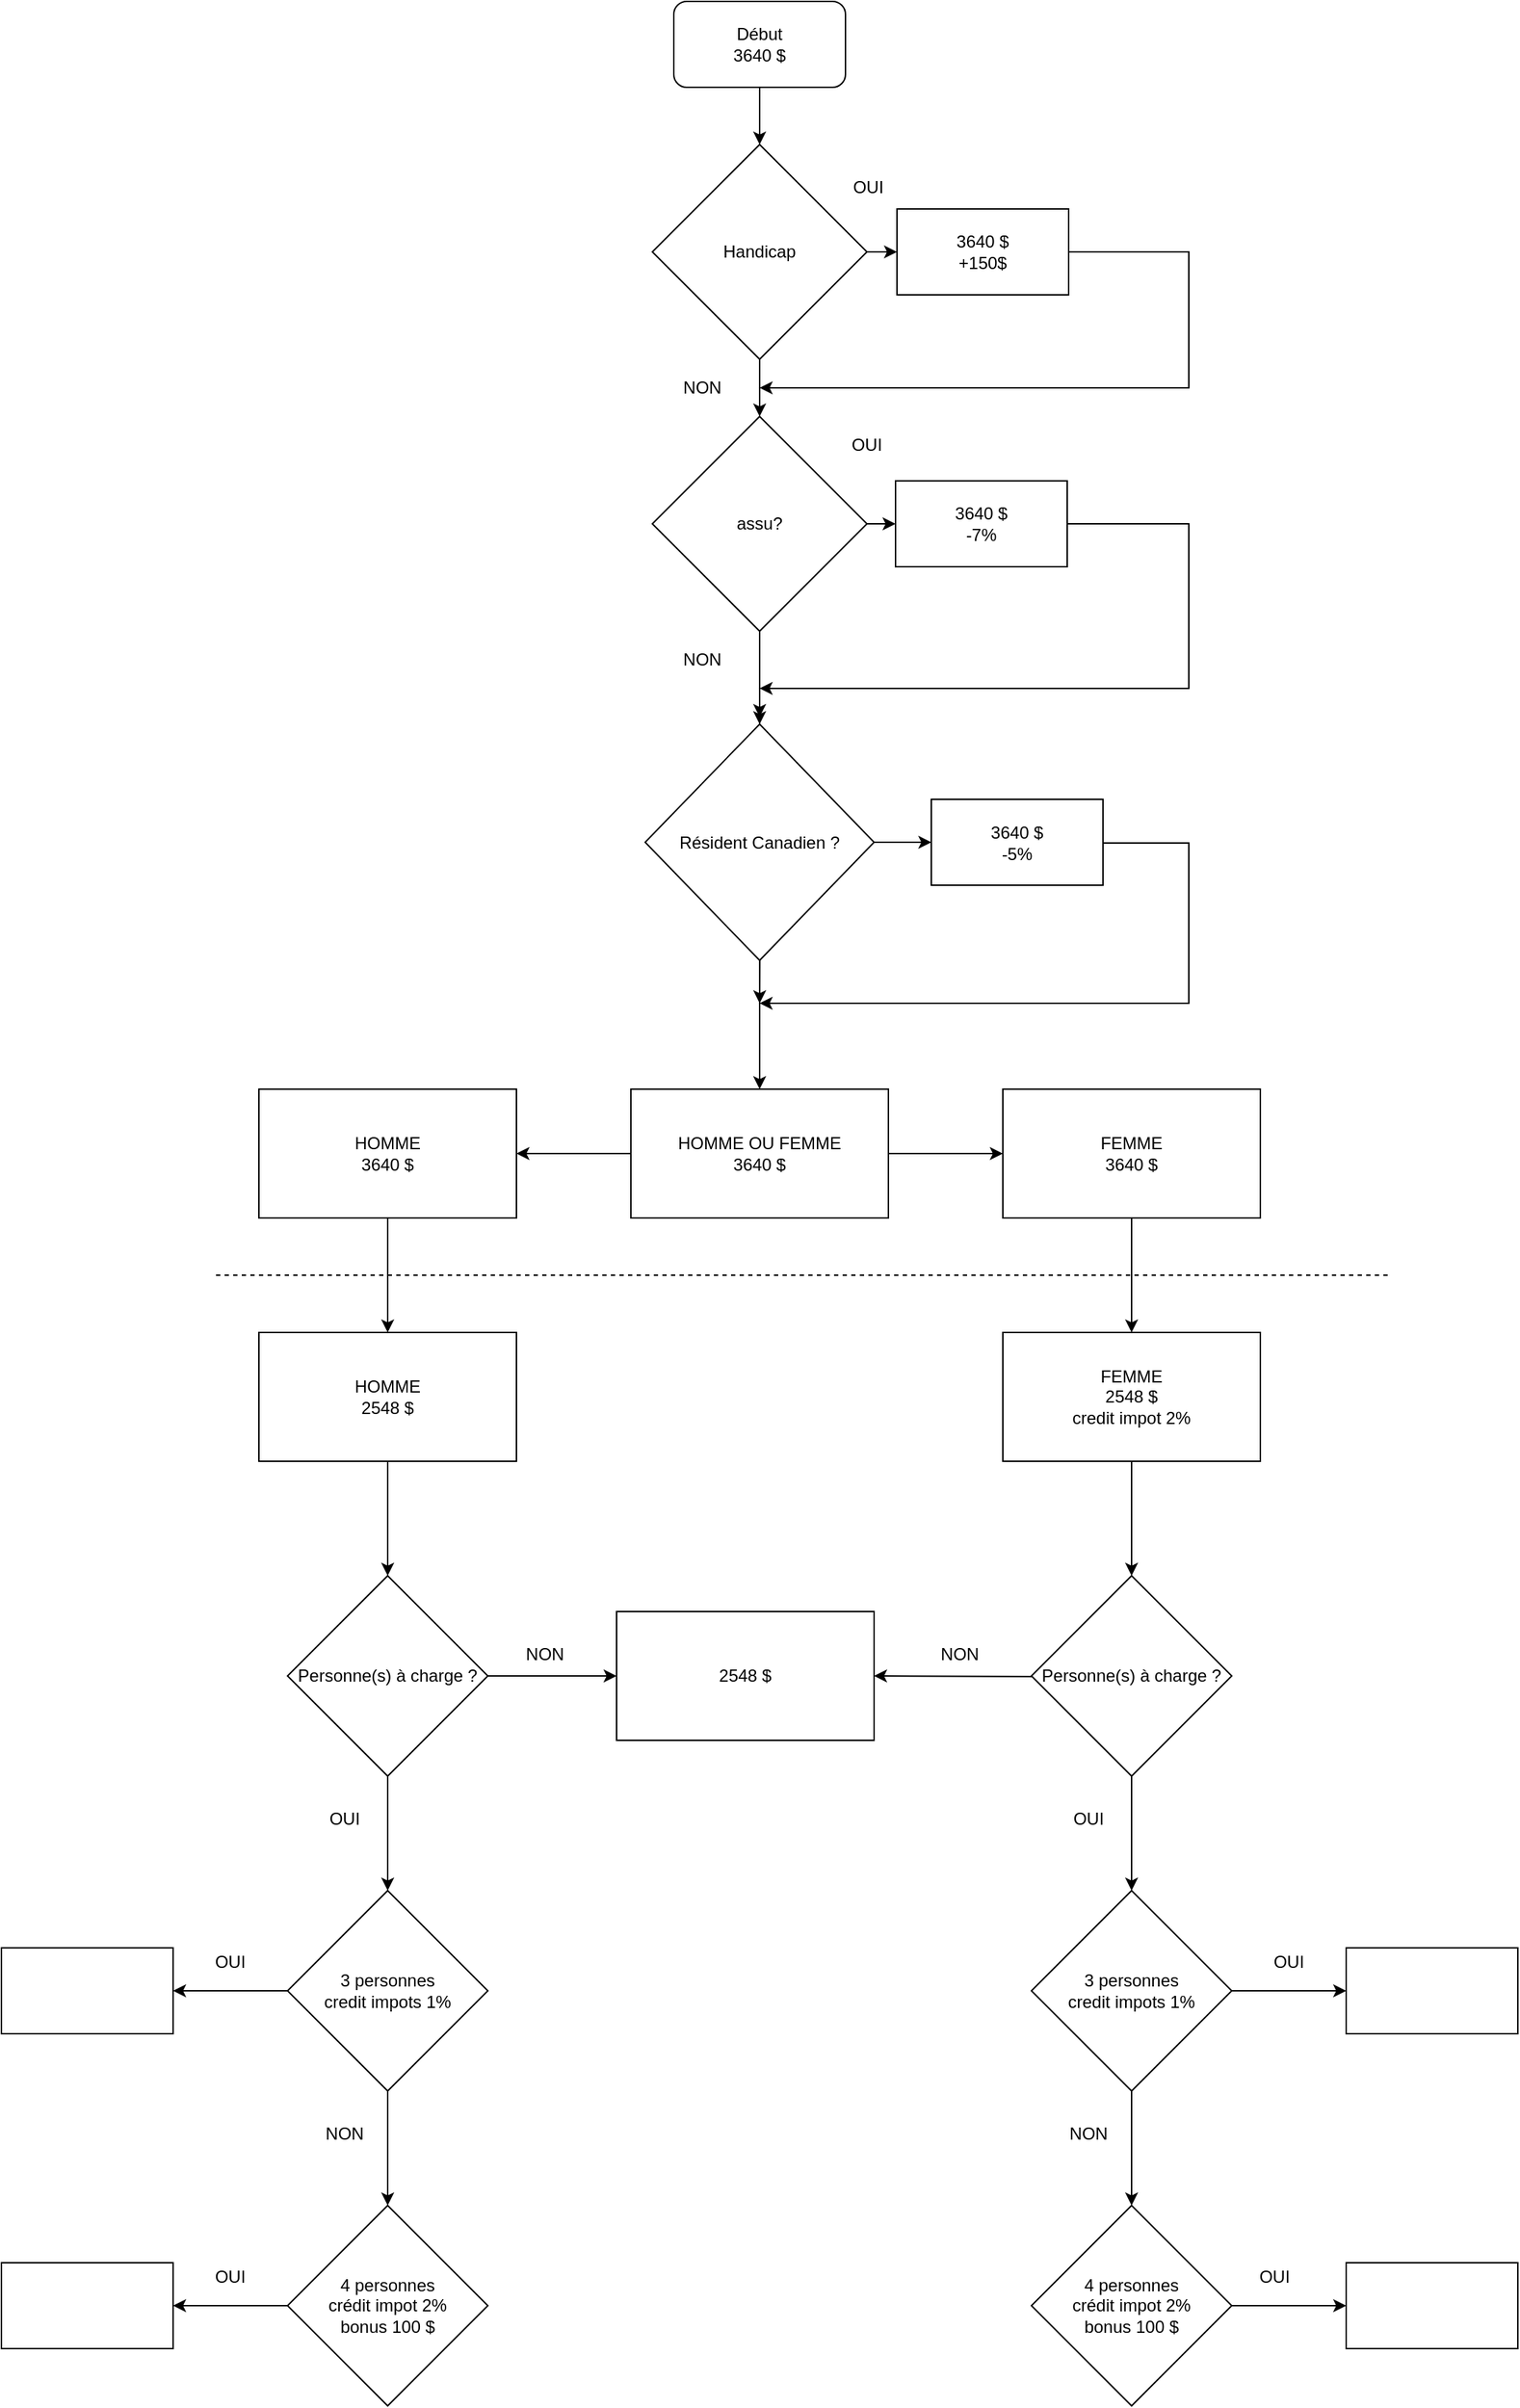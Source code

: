 <mxfile version="12.9.6" type="device"><diagram id="q4vN29fotqp5TRmwYZhI" name="Page-1"><mxGraphModel dx="2489" dy="846" grid="1" gridSize="10" guides="1" tooltips="1" connect="1" arrows="1" fold="1" page="1" pageScale="1" pageWidth="827" pageHeight="1169" math="0" shadow="0"><root><mxCell id="0"/><mxCell id="1" parent="0"/><mxCell id="RtzURs0Qrokzlv6IEUVS-3" value="" style="edgeStyle=orthogonalEdgeStyle;rounded=0;orthogonalLoop=1;jettySize=auto;html=1;" edge="1" parent="1" source="RtzURs0Qrokzlv6IEUVS-1" target="RtzURs0Qrokzlv6IEUVS-60"><mxGeometry relative="1" as="geometry"><mxPoint x="380" y="180" as="targetPoint"/></mxGeometry></mxCell><mxCell id="RtzURs0Qrokzlv6IEUVS-1" value="Début&lt;br&gt;3640 $" style="rounded=1;whiteSpace=wrap;html=1;" vertex="1" parent="1"><mxGeometry x="320" y="40" width="120" height="60" as="geometry"/></mxCell><mxCell id="RtzURs0Qrokzlv6IEUVS-9" value="" style="edgeStyle=orthogonalEdgeStyle;rounded=0;orthogonalLoop=1;jettySize=auto;html=1;" edge="1" parent="1" source="RtzURs0Qrokzlv6IEUVS-7" target="RtzURs0Qrokzlv6IEUVS-8"><mxGeometry relative="1" as="geometry"/></mxCell><mxCell id="RtzURs0Qrokzlv6IEUVS-13" value="" style="edgeStyle=orthogonalEdgeStyle;rounded=0;orthogonalLoop=1;jettySize=auto;html=1;" edge="1" parent="1" source="RtzURs0Qrokzlv6IEUVS-7" target="RtzURs0Qrokzlv6IEUVS-12"><mxGeometry relative="1" as="geometry"/></mxCell><mxCell id="RtzURs0Qrokzlv6IEUVS-7" value="HOMME OU FEMME&lt;br&gt;3640 $" style="rounded=0;whiteSpace=wrap;html=1;" vertex="1" parent="1"><mxGeometry x="290" y="800" width="180" height="90" as="geometry"/></mxCell><mxCell id="RtzURs0Qrokzlv6IEUVS-19" value="" style="edgeStyle=orthogonalEdgeStyle;rounded=0;orthogonalLoop=1;jettySize=auto;html=1;" edge="1" parent="1" source="RtzURs0Qrokzlv6IEUVS-12" target="RtzURs0Qrokzlv6IEUVS-18"><mxGeometry relative="1" as="geometry"/></mxCell><mxCell id="RtzURs0Qrokzlv6IEUVS-12" value="FEMME&lt;br&gt;3640 $" style="rounded=0;whiteSpace=wrap;html=1;" vertex="1" parent="1"><mxGeometry x="550" y="800" width="180" height="90" as="geometry"/></mxCell><mxCell id="RtzURs0Qrokzlv6IEUVS-21" value="" style="edgeStyle=orthogonalEdgeStyle;rounded=0;orthogonalLoop=1;jettySize=auto;html=1;" edge="1" parent="1" source="RtzURs0Qrokzlv6IEUVS-18"><mxGeometry relative="1" as="geometry"><mxPoint x="640" y="1140" as="targetPoint"/></mxGeometry></mxCell><mxCell id="RtzURs0Qrokzlv6IEUVS-18" value="FEMME&lt;br&gt;2548 $&lt;br&gt;credit impot 2%" style="rounded=0;whiteSpace=wrap;html=1;" vertex="1" parent="1"><mxGeometry x="550" y="970" width="180" height="90" as="geometry"/></mxCell><mxCell id="RtzURs0Qrokzlv6IEUVS-27" value="" style="edgeStyle=orthogonalEdgeStyle;rounded=0;orthogonalLoop=1;jettySize=auto;html=1;" edge="1" parent="1" target="RtzURs0Qrokzlv6IEUVS-26"><mxGeometry relative="1" as="geometry"><mxPoint x="710" y="1210" as="sourcePoint"/></mxGeometry></mxCell><mxCell id="RtzURs0Qrokzlv6IEUVS-26" value="2548 $" style="rounded=0;whiteSpace=wrap;html=1;" vertex="1" parent="1"><mxGeometry x="280" y="1165" width="180" height="90" as="geometry"/></mxCell><mxCell id="RtzURs0Qrokzlv6IEUVS-15" value="" style="edgeStyle=orthogonalEdgeStyle;rounded=0;orthogonalLoop=1;jettySize=auto;html=1;" edge="1" parent="1" source="RtzURs0Qrokzlv6IEUVS-8" target="RtzURs0Qrokzlv6IEUVS-14"><mxGeometry relative="1" as="geometry"/></mxCell><mxCell id="RtzURs0Qrokzlv6IEUVS-8" value="HOMME&lt;br&gt;3640 $" style="rounded=0;whiteSpace=wrap;html=1;" vertex="1" parent="1"><mxGeometry x="30" y="800" width="180" height="90" as="geometry"/></mxCell><mxCell id="RtzURs0Qrokzlv6IEUVS-23" value="" style="edgeStyle=orthogonalEdgeStyle;rounded=0;orthogonalLoop=1;jettySize=auto;html=1;" edge="1" parent="1" source="RtzURs0Qrokzlv6IEUVS-14"><mxGeometry relative="1" as="geometry"><mxPoint x="120" y="1140" as="targetPoint"/></mxGeometry></mxCell><mxCell id="RtzURs0Qrokzlv6IEUVS-14" value="HOMME&lt;br&gt;2548 $" style="rounded=0;whiteSpace=wrap;html=1;" vertex="1" parent="1"><mxGeometry x="30" y="970" width="180" height="90" as="geometry"/></mxCell><mxCell id="RtzURs0Qrokzlv6IEUVS-16" value="" style="endArrow=none;dashed=1;html=1;" edge="1" parent="1"><mxGeometry width="50" height="50" relative="1" as="geometry"><mxPoint y="930" as="sourcePoint"/><mxPoint x="820" y="930" as="targetPoint"/></mxGeometry></mxCell><mxCell id="RtzURs0Qrokzlv6IEUVS-37" value="" style="edgeStyle=orthogonalEdgeStyle;rounded=0;orthogonalLoop=1;jettySize=auto;html=1;" edge="1" parent="1" source="RtzURs0Qrokzlv6IEUVS-28" target="RtzURs0Qrokzlv6IEUVS-36"><mxGeometry relative="1" as="geometry"/></mxCell><mxCell id="RtzURs0Qrokzlv6IEUVS-39" value="" style="edgeStyle=orthogonalEdgeStyle;rounded=0;orthogonalLoop=1;jettySize=auto;html=1;entryX=0;entryY=0.5;entryDx=0;entryDy=0;" edge="1" parent="1" source="RtzURs0Qrokzlv6IEUVS-28" target="RtzURs0Qrokzlv6IEUVS-26"><mxGeometry relative="1" as="geometry"><mxPoint x="270" y="1210" as="targetPoint"/></mxGeometry></mxCell><mxCell id="RtzURs0Qrokzlv6IEUVS-28" value="&lt;span style=&quot;white-space: normal&quot;&gt;Personne(s) à charge ?&lt;/span&gt;" style="rhombus;whiteSpace=wrap;html=1;" vertex="1" parent="1"><mxGeometry x="50" y="1140" width="140" height="140" as="geometry"/></mxCell><mxCell id="RtzURs0Qrokzlv6IEUVS-41" value="" style="edgeStyle=orthogonalEdgeStyle;rounded=0;orthogonalLoop=1;jettySize=auto;html=1;" edge="1" parent="1" source="RtzURs0Qrokzlv6IEUVS-36" target="RtzURs0Qrokzlv6IEUVS-40"><mxGeometry relative="1" as="geometry"/></mxCell><mxCell id="RtzURs0Qrokzlv6IEUVS-45" value="" style="edgeStyle=orthogonalEdgeStyle;rounded=0;orthogonalLoop=1;jettySize=auto;html=1;" edge="1" parent="1" source="RtzURs0Qrokzlv6IEUVS-36"><mxGeometry relative="1" as="geometry"><mxPoint x="-30" y="1430" as="targetPoint"/></mxGeometry></mxCell><mxCell id="RtzURs0Qrokzlv6IEUVS-36" value="3 personnes&lt;br&gt;credit impots 1%" style="rhombus;whiteSpace=wrap;html=1;" vertex="1" parent="1"><mxGeometry x="50" y="1360" width="140" height="140" as="geometry"/></mxCell><mxCell id="RtzURs0Qrokzlv6IEUVS-47" value="" style="edgeStyle=orthogonalEdgeStyle;rounded=0;orthogonalLoop=1;jettySize=auto;html=1;" edge="1" parent="1" source="RtzURs0Qrokzlv6IEUVS-40"><mxGeometry relative="1" as="geometry"><mxPoint x="-30" y="1650" as="targetPoint"/></mxGeometry></mxCell><mxCell id="RtzURs0Qrokzlv6IEUVS-40" value="4 personnes&lt;br&gt;crédit impot 2%&lt;br&gt;bonus 100 $" style="rhombus;whiteSpace=wrap;html=1;" vertex="1" parent="1"><mxGeometry x="50" y="1580" width="140" height="140" as="geometry"/></mxCell><mxCell id="RtzURs0Qrokzlv6IEUVS-35" value="" style="edgeStyle=orthogonalEdgeStyle;rounded=0;orthogonalLoop=1;jettySize=auto;html=1;" edge="1" parent="1" source="RtzURs0Qrokzlv6IEUVS-29" target="RtzURs0Qrokzlv6IEUVS-34"><mxGeometry relative="1" as="geometry"/></mxCell><mxCell id="RtzURs0Qrokzlv6IEUVS-29" value="&lt;span style=&quot;white-space: normal&quot;&gt;Personne(s) à charge ?&lt;/span&gt;" style="rhombus;whiteSpace=wrap;html=1;" vertex="1" parent="1"><mxGeometry x="570" y="1140" width="140" height="140" as="geometry"/></mxCell><mxCell id="RtzURs0Qrokzlv6IEUVS-43" value="" style="edgeStyle=orthogonalEdgeStyle;rounded=0;orthogonalLoop=1;jettySize=auto;html=1;" edge="1" parent="1" source="RtzURs0Qrokzlv6IEUVS-34" target="RtzURs0Qrokzlv6IEUVS-42"><mxGeometry relative="1" as="geometry"/></mxCell><mxCell id="RtzURs0Qrokzlv6IEUVS-53" value="" style="edgeStyle=orthogonalEdgeStyle;rounded=0;orthogonalLoop=1;jettySize=auto;html=1;" edge="1" parent="1" source="RtzURs0Qrokzlv6IEUVS-34"><mxGeometry relative="1" as="geometry"><mxPoint x="790" y="1430" as="targetPoint"/></mxGeometry></mxCell><mxCell id="RtzURs0Qrokzlv6IEUVS-34" value="3 personnes&lt;br&gt;credit impots 1%" style="rhombus;whiteSpace=wrap;html=1;" vertex="1" parent="1"><mxGeometry x="570" y="1360" width="140" height="140" as="geometry"/></mxCell><mxCell id="RtzURs0Qrokzlv6IEUVS-55" value="" style="edgeStyle=orthogonalEdgeStyle;rounded=0;orthogonalLoop=1;jettySize=auto;html=1;" edge="1" parent="1" source="RtzURs0Qrokzlv6IEUVS-42"><mxGeometry relative="1" as="geometry"><mxPoint x="790" y="1650" as="targetPoint"/></mxGeometry></mxCell><mxCell id="RtzURs0Qrokzlv6IEUVS-42" value="4 personnes&lt;br&gt;crédit impot 2%&lt;br&gt;bonus 100 $" style="rhombus;whiteSpace=wrap;html=1;" vertex="1" parent="1"><mxGeometry x="570" y="1580" width="140" height="140" as="geometry"/></mxCell><mxCell id="RtzURs0Qrokzlv6IEUVS-30" value="NON" style="text;html=1;strokeColor=none;fillColor=none;align=center;verticalAlign=middle;whiteSpace=wrap;rounded=0;" vertex="1" parent="1"><mxGeometry x="210" y="1185" width="40" height="20" as="geometry"/></mxCell><mxCell id="RtzURs0Qrokzlv6IEUVS-31" value="OUI" style="text;html=1;strokeColor=none;fillColor=none;align=center;verticalAlign=middle;whiteSpace=wrap;rounded=0;" vertex="1" parent="1"><mxGeometry x="70" y="1300" width="40" height="20" as="geometry"/></mxCell><mxCell id="RtzURs0Qrokzlv6IEUVS-32" value="NON" style="text;html=1;strokeColor=none;fillColor=none;align=center;verticalAlign=middle;whiteSpace=wrap;rounded=0;" vertex="1" parent="1"><mxGeometry x="500" y="1185" width="40" height="20" as="geometry"/></mxCell><mxCell id="RtzURs0Qrokzlv6IEUVS-33" value="OUI" style="text;html=1;strokeColor=none;fillColor=none;align=center;verticalAlign=middle;whiteSpace=wrap;rounded=0;" vertex="1" parent="1"><mxGeometry x="590" y="1300" width="40" height="20" as="geometry"/></mxCell><mxCell id="RtzURs0Qrokzlv6IEUVS-48" value="NON" style="text;html=1;strokeColor=none;fillColor=none;align=center;verticalAlign=middle;whiteSpace=wrap;rounded=0;" vertex="1" parent="1"><mxGeometry x="70" y="1520" width="40" height="20" as="geometry"/></mxCell><mxCell id="RtzURs0Qrokzlv6IEUVS-49" value="NON" style="text;html=1;strokeColor=none;fillColor=none;align=center;verticalAlign=middle;whiteSpace=wrap;rounded=0;" vertex="1" parent="1"><mxGeometry x="590" y="1520" width="40" height="20" as="geometry"/></mxCell><mxCell id="RtzURs0Qrokzlv6IEUVS-50" value="OUI" style="text;html=1;strokeColor=none;fillColor=none;align=center;verticalAlign=middle;whiteSpace=wrap;rounded=0;" vertex="1" parent="1"><mxGeometry x="-10" y="1400" width="40" height="20" as="geometry"/></mxCell><mxCell id="RtzURs0Qrokzlv6IEUVS-51" value="OUI" style="text;html=1;strokeColor=none;fillColor=none;align=center;verticalAlign=middle;whiteSpace=wrap;rounded=0;" vertex="1" parent="1"><mxGeometry x="730" y="1400" width="40" height="20" as="geometry"/></mxCell><mxCell id="RtzURs0Qrokzlv6IEUVS-56" value="" style="rounded=0;whiteSpace=wrap;html=1;" vertex="1" parent="1"><mxGeometry x="-150" y="1400" width="120" height="60" as="geometry"/></mxCell><mxCell id="RtzURs0Qrokzlv6IEUVS-57" value="" style="rounded=0;whiteSpace=wrap;html=1;" vertex="1" parent="1"><mxGeometry x="-150" y="1620" width="120" height="60" as="geometry"/></mxCell><mxCell id="RtzURs0Qrokzlv6IEUVS-58" value="" style="rounded=0;whiteSpace=wrap;html=1;" vertex="1" parent="1"><mxGeometry x="790" y="1400" width="120" height="60" as="geometry"/></mxCell><mxCell id="RtzURs0Qrokzlv6IEUVS-59" value="" style="rounded=0;whiteSpace=wrap;html=1;" vertex="1" parent="1"><mxGeometry x="790" y="1620" width="120" height="60" as="geometry"/></mxCell><mxCell id="RtzURs0Qrokzlv6IEUVS-62" value="" style="edgeStyle=orthogonalEdgeStyle;rounded=0;orthogonalLoop=1;jettySize=auto;html=1;" edge="1" parent="1" source="RtzURs0Qrokzlv6IEUVS-60" target="RtzURs0Qrokzlv6IEUVS-65"><mxGeometry relative="1" as="geometry"><mxPoint x="535" y="215" as="targetPoint"/></mxGeometry></mxCell><mxCell id="RtzURs0Qrokzlv6IEUVS-64" value="" style="edgeStyle=orthogonalEdgeStyle;rounded=0;orthogonalLoop=1;jettySize=auto;html=1;" edge="1" parent="1" source="RtzURs0Qrokzlv6IEUVS-60" target="RtzURs0Qrokzlv6IEUVS-63"><mxGeometry relative="1" as="geometry"/></mxCell><mxCell id="RtzURs0Qrokzlv6IEUVS-60" value="Handicap" style="rhombus;whiteSpace=wrap;html=1;" vertex="1" parent="1"><mxGeometry x="305" y="140" width="150" height="150" as="geometry"/></mxCell><mxCell id="RtzURs0Qrokzlv6IEUVS-66" value="" style="edgeStyle=orthogonalEdgeStyle;rounded=0;orthogonalLoop=1;jettySize=auto;html=1;" edge="1" parent="1" source="RtzURs0Qrokzlv6IEUVS-80"><mxGeometry relative="1" as="geometry"><mxPoint x="380" y="540" as="targetPoint"/></mxGeometry></mxCell><mxCell id="RtzURs0Qrokzlv6IEUVS-68" value="" style="edgeStyle=orthogonalEdgeStyle;rounded=0;orthogonalLoop=1;jettySize=auto;html=1;" edge="1" parent="1" source="RtzURs0Qrokzlv6IEUVS-63"><mxGeometry relative="1" as="geometry"><mxPoint x="475" y="405" as="targetPoint"/></mxGeometry></mxCell><mxCell id="RtzURs0Qrokzlv6IEUVS-63" value="assu?" style="rhombus;whiteSpace=wrap;html=1;" vertex="1" parent="1"><mxGeometry x="305" y="330" width="150" height="150" as="geometry"/></mxCell><mxCell id="RtzURs0Qrokzlv6IEUVS-77" value="" style="edgeStyle=orthogonalEdgeStyle;rounded=0;orthogonalLoop=1;jettySize=auto;html=1;" edge="1" parent="1" source="RtzURs0Qrokzlv6IEUVS-65"><mxGeometry relative="1" as="geometry"><mxPoint x="380" y="310" as="targetPoint"/><Array as="points"><mxPoint x="680" y="215"/><mxPoint x="680" y="310"/></Array></mxGeometry></mxCell><mxCell id="RtzURs0Qrokzlv6IEUVS-65" value="3640 $&lt;br&gt;+150$" style="rounded=0;whiteSpace=wrap;html=1;" vertex="1" parent="1"><mxGeometry x="476" y="185" width="120" height="60" as="geometry"/></mxCell><mxCell id="RtzURs0Qrokzlv6IEUVS-70" value="OUI" style="text;html=1;strokeColor=none;fillColor=none;align=center;verticalAlign=middle;whiteSpace=wrap;rounded=0;" vertex="1" parent="1"><mxGeometry x="436" y="160" width="40" height="20" as="geometry"/></mxCell><mxCell id="RtzURs0Qrokzlv6IEUVS-71" value="NON" style="text;html=1;strokeColor=none;fillColor=none;align=center;verticalAlign=middle;whiteSpace=wrap;rounded=0;" vertex="1" parent="1"><mxGeometry x="320" y="300" width="40" height="20" as="geometry"/></mxCell><mxCell id="RtzURs0Qrokzlv6IEUVS-79" value="" style="edgeStyle=orthogonalEdgeStyle;rounded=0;orthogonalLoop=1;jettySize=auto;html=1;" edge="1" parent="1" source="RtzURs0Qrokzlv6IEUVS-72"><mxGeometry relative="1" as="geometry"><mxPoint x="380" y="520" as="targetPoint"/><Array as="points"><mxPoint x="680" y="405"/><mxPoint x="680" y="520"/></Array></mxGeometry></mxCell><mxCell id="RtzURs0Qrokzlv6IEUVS-72" value="3640 $&lt;br&gt;-7%" style="rounded=0;whiteSpace=wrap;html=1;" vertex="1" parent="1"><mxGeometry x="475" y="375" width="120" height="60" as="geometry"/></mxCell><mxCell id="RtzURs0Qrokzlv6IEUVS-73" value="OUI" style="text;html=1;strokeColor=none;fillColor=none;align=center;verticalAlign=middle;whiteSpace=wrap;rounded=0;" vertex="1" parent="1"><mxGeometry x="435" y="340" width="40" height="20" as="geometry"/></mxCell><mxCell id="RtzURs0Qrokzlv6IEUVS-75" value="NON" style="text;html=1;strokeColor=none;fillColor=none;align=center;verticalAlign=middle;whiteSpace=wrap;rounded=0;" vertex="1" parent="1"><mxGeometry x="320" y="490" width="40" height="20" as="geometry"/></mxCell><mxCell id="RtzURs0Qrokzlv6IEUVS-83" value="" style="edgeStyle=orthogonalEdgeStyle;rounded=0;orthogonalLoop=1;jettySize=auto;html=1;" edge="1" parent="1" source="RtzURs0Qrokzlv6IEUVS-86"><mxGeometry relative="1" as="geometry"><mxPoint x="570" y="628" as="sourcePoint"/><mxPoint x="380" y="740" as="targetPoint"/><Array as="points"/></mxGeometry></mxCell><mxCell id="RtzURs0Qrokzlv6IEUVS-85" value="" style="edgeStyle=orthogonalEdgeStyle;rounded=0;orthogonalLoop=1;jettySize=auto;html=1;entryX=0.5;entryY=0;entryDx=0;entryDy=0;" edge="1" parent="1" source="RtzURs0Qrokzlv6IEUVS-80" target="RtzURs0Qrokzlv6IEUVS-7"><mxGeometry relative="1" as="geometry"><mxPoint x="380" y="790" as="targetPoint"/></mxGeometry></mxCell><mxCell id="RtzURs0Qrokzlv6IEUVS-88" value="" style="edgeStyle=orthogonalEdgeStyle;rounded=0;orthogonalLoop=1;jettySize=auto;html=1;" edge="1" parent="1" source="RtzURs0Qrokzlv6IEUVS-80" target="RtzURs0Qrokzlv6IEUVS-86"><mxGeometry relative="1" as="geometry"/></mxCell><mxCell id="RtzURs0Qrokzlv6IEUVS-80" value="Résident Canadien ?" style="rhombus;whiteSpace=wrap;html=1;" vertex="1" parent="1"><mxGeometry x="300" y="545" width="160" height="165" as="geometry"/></mxCell><mxCell id="RtzURs0Qrokzlv6IEUVS-81" value="" style="edgeStyle=orthogonalEdgeStyle;rounded=0;orthogonalLoop=1;jettySize=auto;html=1;" edge="1" parent="1" source="RtzURs0Qrokzlv6IEUVS-63" target="RtzURs0Qrokzlv6IEUVS-80"><mxGeometry relative="1" as="geometry"><mxPoint x="380" y="480" as="sourcePoint"/><mxPoint x="380" y="540" as="targetPoint"/></mxGeometry></mxCell><mxCell id="RtzURs0Qrokzlv6IEUVS-86" value="3640 $&lt;br&gt;-5%" style="rounded=0;whiteSpace=wrap;html=1;" vertex="1" parent="1"><mxGeometry x="500" y="597.5" width="120" height="60" as="geometry"/></mxCell><mxCell id="RtzURs0Qrokzlv6IEUVS-87" value="" style="edgeStyle=orthogonalEdgeStyle;rounded=0;orthogonalLoop=1;jettySize=auto;html=1;" edge="1" parent="1"><mxGeometry relative="1" as="geometry"><mxPoint x="620" y="628" as="sourcePoint"/><mxPoint x="380" y="740" as="targetPoint"/><Array as="points"><mxPoint x="680" y="628"/><mxPoint x="680" y="740"/></Array></mxGeometry></mxCell><mxCell id="RtzURs0Qrokzlv6IEUVS-89" value="OUI" style="text;html=1;strokeColor=none;fillColor=none;align=center;verticalAlign=middle;whiteSpace=wrap;rounded=0;" vertex="1" parent="1"><mxGeometry x="-10" y="1620" width="40" height="20" as="geometry"/></mxCell><mxCell id="RtzURs0Qrokzlv6IEUVS-90" value="OUI" style="text;html=1;strokeColor=none;fillColor=none;align=center;verticalAlign=middle;whiteSpace=wrap;rounded=0;" vertex="1" parent="1"><mxGeometry x="720" y="1620" width="40" height="20" as="geometry"/></mxCell></root></mxGraphModel></diagram></mxfile>